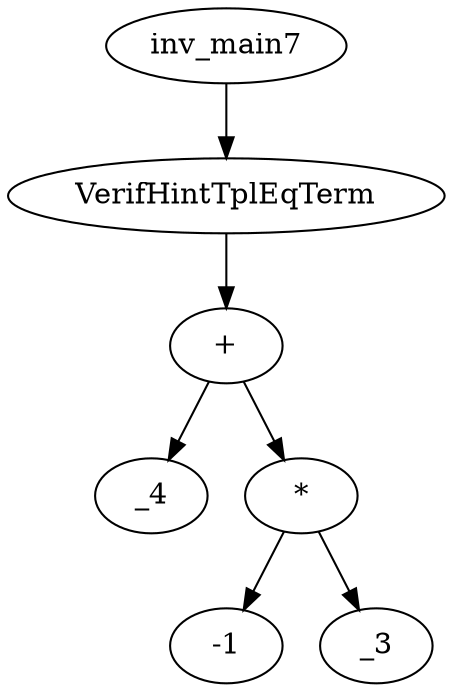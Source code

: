 digraph dag {
0 [label="inv_main7"];
1 [label="VerifHintTplEqTerm"];
2 [label="+"];
3 [label="_4"];
4 [label="*"];
5 [label="-1"];
6 [label="_3"];
0->1
1->2
2->4
2 -> 3
4->6
4 -> 5
}
